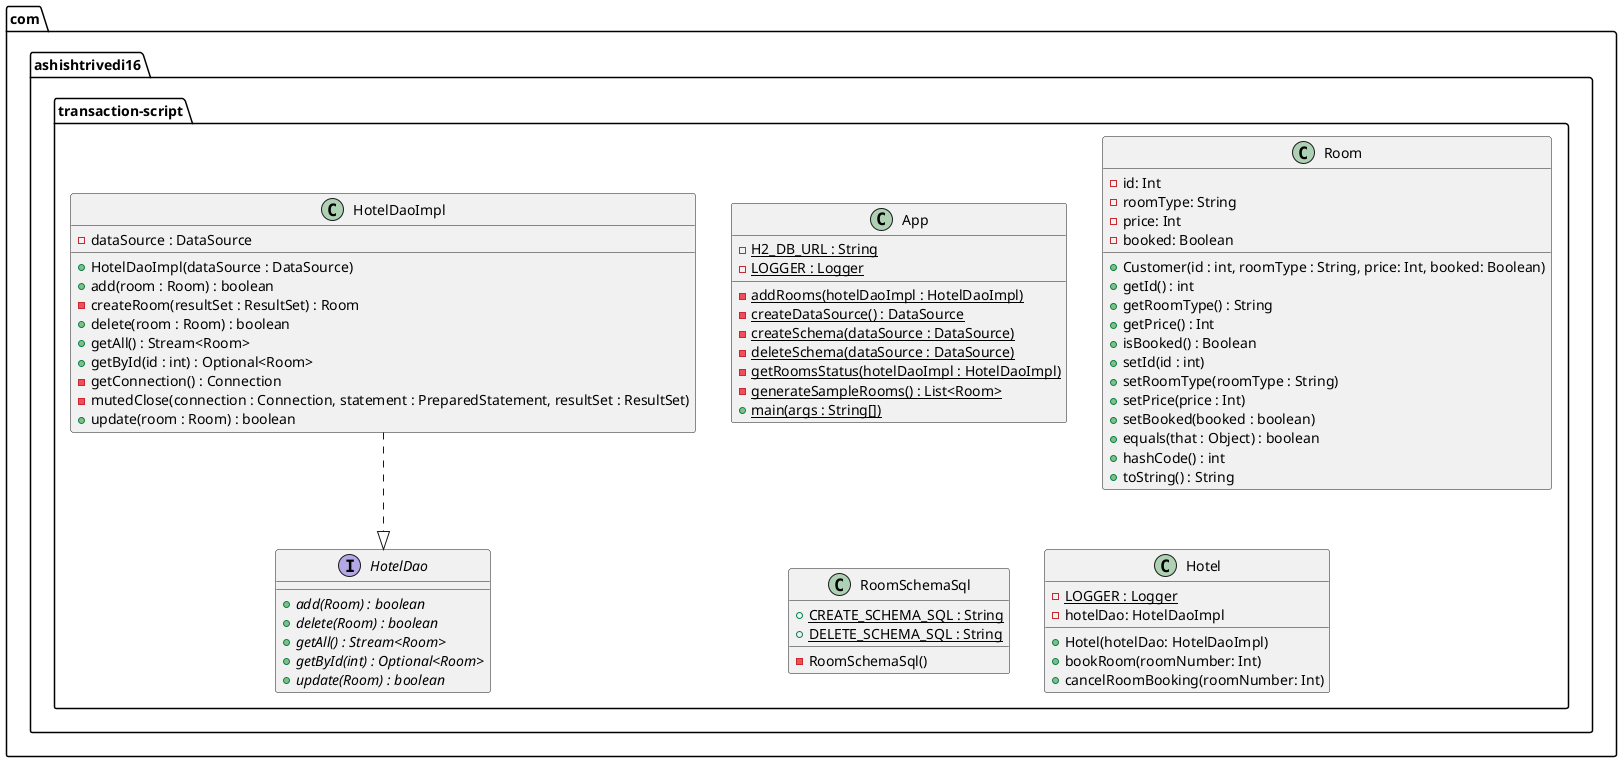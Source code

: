 @startuml
package com.ashishtrivedi16.transaction-script {
  class App {
    - H2_DB_URL : String {static}
    - LOGGER : Logger {static}
    - addRooms(hotelDaoImpl : HotelDaoImpl) {static}
    - createDataSource() : DataSource {static}
    - createSchema(dataSource : DataSource) {static}
    - deleteSchema(dataSource : DataSource) {static}
    - getRoomsStatus(hotelDaoImpl : HotelDaoImpl) {static}
    - generateSampleRooms() : List<Room> {static}
    + main(args : String[]) {static}
  }
  class Room {
    - id: Int
    - roomType: String
    - price: Int
    - booked: Boolean
    + Customer(id : int, roomType : String, price: Int, booked: Boolean)
    + getId() : int
    + getRoomType() : String
    + getPrice() : Int
    + isBooked() : Boolean
    + setId(id : int)
    + setRoomType(roomType : String)
    + setPrice(price : Int)
    + setBooked(booked : boolean)
    + equals(that : Object) : boolean
    + hashCode() : int
    + toString() : String
  }
  interface HotelDao {
    + add(Room) : boolean {abstract}
    + delete(Room) : boolean {abstract}
    + getAll() : Stream<Room> {abstract}
    + getById(int) : Optional<Room> {abstract}
    + update(Room) : boolean {abstract}
  }
  class RoomSchemaSql {
    + CREATE_SCHEMA_SQL : String {static}
    + DELETE_SCHEMA_SQL : String {static}
    - RoomSchemaSql()
  }
  class HotelDaoImpl {
    - dataSource : DataSource
    + HotelDaoImpl(dataSource : DataSource)
    + add(room : Room) : boolean
    - createRoom(resultSet : ResultSet) : Room
    + delete(room : Room) : boolean
    + getAll() : Stream<Room>
    + getById(id : int) : Optional<Room>
    - getConnection() : Connection
    - mutedClose(connection : Connection, statement : PreparedStatement, resultSet : ResultSet)
    + update(room : Room) : boolean
  }
  class Hotel {
  - LOGGER : Logger {static}
  - hotelDao: HotelDaoImpl
  + Hotel(hotelDao: HotelDaoImpl)
  + bookRoom(roomNumber: Int)
  + cancelRoomBooking(roomNumber: Int)
  }
}
HotelDaoImpl ..|> HotelDao
@enduml
